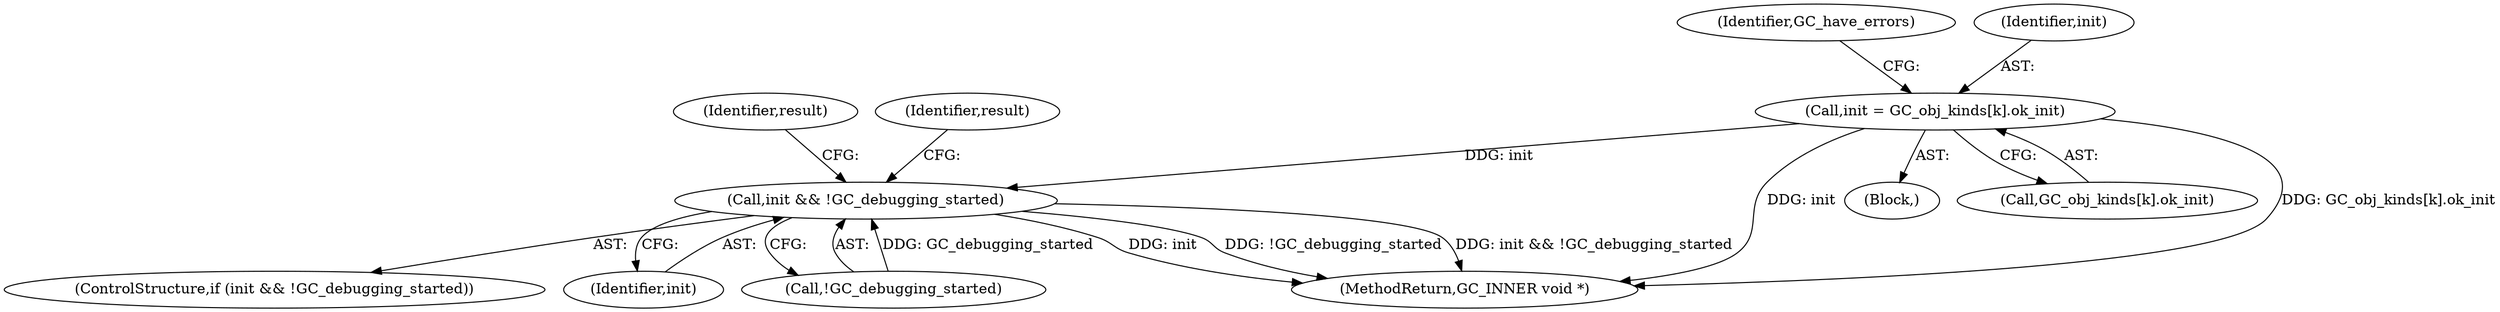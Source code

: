 digraph "0_bdwgc_be9df82919960214ee4b9d3313523bff44fd99e1_0@array" {
"1000140" [label="(Call,init = GC_obj_kinds[k].ok_init)"];
"1000233" [label="(Call,init && !GC_debugging_started)"];
"1000245" [label="(MethodReturn,GC_INNER void *)"];
"1000232" [label="(ControlStructure,if (init && !GC_debugging_started))"];
"1000149" [label="(Identifier,GC_have_errors)"];
"1000105" [label="(Block,)"];
"1000239" [label="(Identifier,result)"];
"1000244" [label="(Identifier,result)"];
"1000234" [label="(Identifier,init)"];
"1000140" [label="(Call,init = GC_obj_kinds[k].ok_init)"];
"1000233" [label="(Call,init && !GC_debugging_started)"];
"1000142" [label="(Call,GC_obj_kinds[k].ok_init)"];
"1000235" [label="(Call,!GC_debugging_started)"];
"1000141" [label="(Identifier,init)"];
"1000140" -> "1000105"  [label="AST: "];
"1000140" -> "1000142"  [label="CFG: "];
"1000141" -> "1000140"  [label="AST: "];
"1000142" -> "1000140"  [label="AST: "];
"1000149" -> "1000140"  [label="CFG: "];
"1000140" -> "1000245"  [label="DDG: GC_obj_kinds[k].ok_init"];
"1000140" -> "1000245"  [label="DDG: init"];
"1000140" -> "1000233"  [label="DDG: init"];
"1000233" -> "1000232"  [label="AST: "];
"1000233" -> "1000234"  [label="CFG: "];
"1000233" -> "1000235"  [label="CFG: "];
"1000234" -> "1000233"  [label="AST: "];
"1000235" -> "1000233"  [label="AST: "];
"1000239" -> "1000233"  [label="CFG: "];
"1000244" -> "1000233"  [label="CFG: "];
"1000233" -> "1000245"  [label="DDG: !GC_debugging_started"];
"1000233" -> "1000245"  [label="DDG: init && !GC_debugging_started"];
"1000233" -> "1000245"  [label="DDG: init"];
"1000235" -> "1000233"  [label="DDG: GC_debugging_started"];
}
